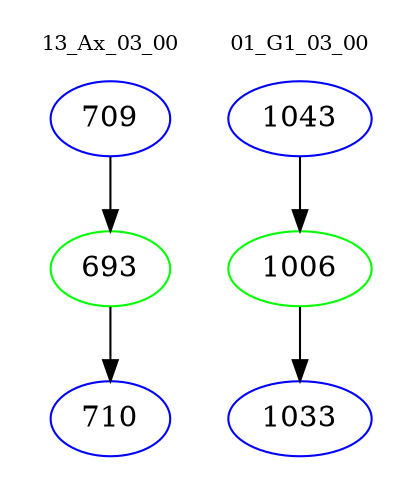 digraph{
subgraph cluster_0 {
color = white
label = "13_Ax_03_00";
fontsize=10;
T0_709 [label="709", color="blue"]
T0_709 -> T0_693 [color="black"]
T0_693 [label="693", color="green"]
T0_693 -> T0_710 [color="black"]
T0_710 [label="710", color="blue"]
}
subgraph cluster_1 {
color = white
label = "01_G1_03_00";
fontsize=10;
T1_1043 [label="1043", color="blue"]
T1_1043 -> T1_1006 [color="black"]
T1_1006 [label="1006", color="green"]
T1_1006 -> T1_1033 [color="black"]
T1_1033 [label="1033", color="blue"]
}
}
